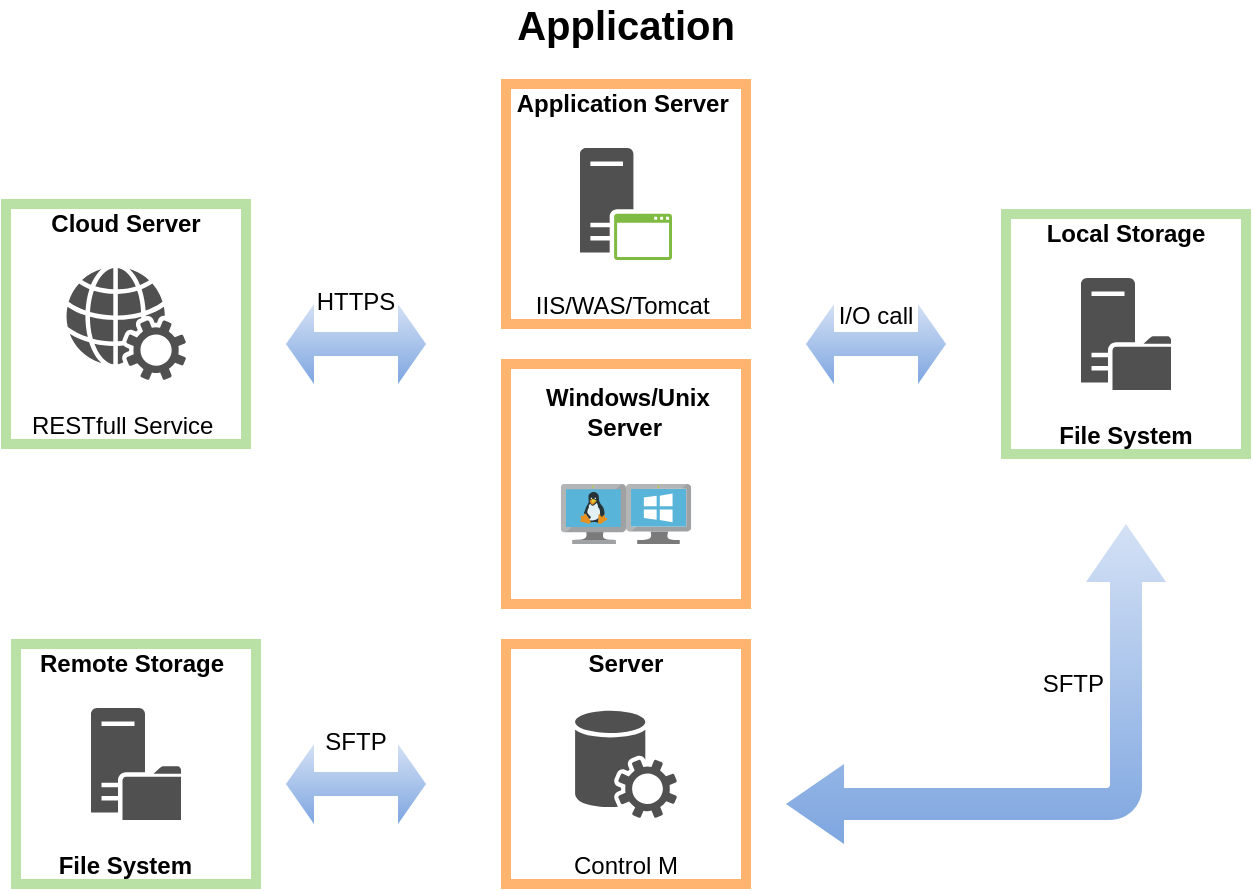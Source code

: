<mxfile version="13.6.9" type="github">
  <diagram id="ooo_lThBW3f-kNAWSfSv" name="Page-1">
    <mxGraphModel dx="1038" dy="580" grid="1" gridSize="10" guides="1" tooltips="1" connect="1" arrows="1" fold="1" page="1" pageScale="1" pageWidth="827" pageHeight="1169" math="0" shadow="0">
      <root>
        <mxCell id="0" />
        <mxCell id="1" parent="0" />
        <mxCell id="XG3Vg-fir7J1auHV95Xj-5" value="&lt;div style=&quot;text-align: center&quot;&gt;&lt;b&gt;&amp;nbsp;Application Server&lt;/b&gt;&lt;span&gt;&amp;nbsp;&lt;/span&gt;&lt;/div&gt;&lt;br&gt;&lt;br&gt;&lt;br&gt;&lt;br&gt;&lt;br&gt;&lt;br&gt;&lt;div style=&quot;text-align: center&quot;&gt;&lt;span&gt;IIS/WAS/Tomcat&lt;/span&gt;&lt;/div&gt;" style="whiteSpace=wrap;html=1;aspect=fixed;shadow=0;labelBackgroundColor=none;sketch=0;align=left;fillColor=none;strokeColor=#FFB570;strokeWidth=5;" vertex="1" parent="1">
          <mxGeometry x="370" y="80" width="120" height="120" as="geometry" />
        </mxCell>
        <mxCell id="XG3Vg-fir7J1auHV95Xj-7" value="" style="aspect=fixed;html=1;points=[];align=center;image;fontSize=12;image=img/lib/mscae/VM_Linux.svg;shadow=0;labelBackgroundColor=none;sketch=0;strokeColor=#FFB570;strokeWidth=5;fillColor=none;gradientColor=none;" vertex="1" parent="1">
          <mxGeometry x="397.39" y="280" width="32.61" height="30" as="geometry" />
        </mxCell>
        <mxCell id="XG3Vg-fir7J1auHV95Xj-8" value="" style="aspect=fixed;html=1;points=[];align=center;image;fontSize=12;image=img/lib/mscae/VirtualMachineWindows.svg;shadow=0;labelBackgroundColor=none;sketch=0;strokeColor=#FFB570;strokeWidth=5;fillColor=none;gradientColor=none;" vertex="1" parent="1">
          <mxGeometry x="430" y="280" width="32.61" height="30" as="geometry" />
        </mxCell>
        <mxCell id="XG3Vg-fir7J1auHV95Xj-9" value="" style="pointerEvents=1;shadow=0;dashed=0;html=1;strokeColor=none;fillColor=#505050;labelPosition=center;verticalLabelPosition=bottom;verticalAlign=top;outlineConnect=0;align=center;shape=mxgraph.office.servers.application_server_green;labelBackgroundColor=none;sketch=0;" vertex="1" parent="1">
          <mxGeometry x="407" y="112" width="46" height="56" as="geometry" />
        </mxCell>
        <mxCell id="XG3Vg-fir7J1auHV95Xj-10" value="" style="pointerEvents=1;shadow=0;dashed=0;html=1;strokeColor=none;fillColor=#505050;labelPosition=center;verticalLabelPosition=bottom;verticalAlign=top;outlineConnect=0;align=center;shape=mxgraph.office.servers.file_server;labelBackgroundColor=none;sketch=0;" vertex="1" parent="1">
          <mxGeometry x="657.5" y="177" width="45" height="56" as="geometry" />
        </mxCell>
        <mxCell id="XG3Vg-fir7J1auHV95Xj-11" value="" style="pointerEvents=1;shadow=0;dashed=0;html=1;strokeColor=none;fillColor=#505050;labelPosition=center;verticalLabelPosition=bottom;verticalAlign=top;outlineConnect=0;align=center;shape=mxgraph.office.servers.file_server;labelBackgroundColor=none;sketch=0;" vertex="1" parent="1">
          <mxGeometry x="162.5" y="392" width="45" height="56" as="geometry" />
        </mxCell>
        <mxCell id="XG3Vg-fir7J1auHV95Xj-12" value="" style="pointerEvents=1;shadow=0;dashed=0;html=1;strokeColor=none;fillColor=#505050;labelPosition=center;verticalLabelPosition=bottom;verticalAlign=top;outlineConnect=0;align=center;shape=mxgraph.office.services.web_services;labelBackgroundColor=none;sketch=0;" vertex="1" parent="1">
          <mxGeometry x="150" y="172" width="60" height="56" as="geometry" />
        </mxCell>
        <mxCell id="XG3Vg-fir7J1auHV95Xj-13" value="" style="pointerEvents=1;shadow=0;dashed=0;html=1;strokeColor=none;fillColor=#505050;labelPosition=center;verticalLabelPosition=bottom;verticalAlign=top;outlineConnect=0;align=center;shape=mxgraph.office.services.central_management_service;labelBackgroundColor=none;sketch=0;" vertex="1" parent="1">
          <mxGeometry x="404.5" y="393" width="51" height="54" as="geometry" />
        </mxCell>
        <mxCell id="XG3Vg-fir7J1auHV95Xj-15" value="&lt;div&gt;&lt;b&gt;&amp;nbsp;Local Storage&lt;/b&gt;&lt;span&gt;&amp;nbsp;&lt;/span&gt;&lt;/div&gt;&lt;br&gt;&lt;br&gt;&lt;br&gt;&lt;br&gt;&lt;br&gt;&lt;br&gt;&lt;div&gt;&lt;span&gt;&lt;b&gt;File System&lt;/b&gt;&lt;/span&gt;&lt;/div&gt;" style="whiteSpace=wrap;html=1;aspect=fixed;shadow=0;labelBackgroundColor=none;sketch=0;align=center;fillColor=none;strokeWidth=5;strokeColor=#B9E0A5;" vertex="1" parent="1">
          <mxGeometry x="620" y="145" width="120" height="120" as="geometry" />
        </mxCell>
        <mxCell id="XG3Vg-fir7J1auHV95Xj-16" value="&lt;div style=&quot;text-align: center&quot;&gt;&lt;b&gt;Windows/Unix Server&lt;/b&gt;&lt;span&gt;&amp;nbsp;&lt;/span&gt;&lt;br&gt;&lt;/div&gt;&lt;div style=&quot;text-align: center&quot;&gt;&lt;span&gt;&lt;br&gt;&lt;/span&gt;&lt;/div&gt;&lt;div style=&quot;text-align: center&quot;&gt;&lt;span&gt;&lt;br&gt;&lt;/span&gt;&lt;/div&gt;&lt;br&gt;&lt;br&gt;&lt;br&gt;" style="whiteSpace=wrap;html=1;aspect=fixed;shadow=0;labelBackgroundColor=none;sketch=0;align=left;fillColor=none;strokeColor=#FFB570;strokeWidth=5;" vertex="1" parent="1">
          <mxGeometry x="370" y="220" width="120" height="120" as="geometry" />
        </mxCell>
        <mxCell id="XG3Vg-fir7J1auHV95Xj-17" value="&lt;div&gt;&lt;b&gt;&amp;nbsp;Server&lt;/b&gt;&lt;span&gt;&amp;nbsp;&lt;/span&gt;&lt;/div&gt;&lt;br&gt;&lt;br&gt;&lt;br&gt;&lt;br&gt;&lt;br&gt;&lt;br&gt;&lt;div&gt;&lt;span&gt;Control M&lt;/span&gt;&lt;/div&gt;" style="whiteSpace=wrap;html=1;aspect=fixed;shadow=0;labelBackgroundColor=none;sketch=0;align=center;fillColor=none;strokeColor=#FFB570;strokeWidth=5;" vertex="1" parent="1">
          <mxGeometry x="370" y="360" width="120" height="120" as="geometry" />
        </mxCell>
        <mxCell id="XG3Vg-fir7J1auHV95Xj-18" value="&lt;div&gt;&lt;b&gt;&amp;nbsp;Cloud Server&lt;/b&gt;&lt;span&gt;&amp;nbsp;&lt;/span&gt;&lt;/div&gt;&lt;br&gt;&lt;br&gt;&lt;br&gt;&lt;br&gt;&lt;br&gt;&lt;br&gt;&lt;div&gt;&lt;span&gt;RESTfull Service&amp;nbsp;&lt;/span&gt;&lt;/div&gt;" style="whiteSpace=wrap;html=1;aspect=fixed;shadow=0;labelBackgroundColor=none;sketch=0;align=center;fillColor=none;strokeWidth=5;strokeColor=#B9E0A5;" vertex="1" parent="1">
          <mxGeometry x="120" y="140" width="120" height="120" as="geometry" />
        </mxCell>
        <mxCell id="XG3Vg-fir7J1auHV95Xj-19" value="&lt;div style=&quot;text-align: center&quot;&gt;&lt;b&gt;&amp;nbsp; &amp;nbsp;Remote Storage&lt;/b&gt;&lt;span&gt;&amp;nbsp;&lt;/span&gt;&lt;/div&gt;&lt;br&gt;&lt;br&gt;&lt;br&gt;&lt;br&gt;&lt;br&gt;&lt;br&gt;&lt;div style=&quot;text-align: center&quot;&gt;&lt;span&gt;&lt;b&gt;File System&lt;/b&gt;&lt;/span&gt;&lt;/div&gt;" style="whiteSpace=wrap;html=1;aspect=fixed;shadow=0;labelBackgroundColor=none;sketch=0;align=left;fillColor=none;strokeWidth=5;strokeColor=#B9E0A5;" vertex="1" parent="1">
          <mxGeometry x="125" y="360" width="120" height="120" as="geometry" />
        </mxCell>
        <mxCell id="XG3Vg-fir7J1auHV95Xj-21" value="I/O call&lt;br&gt;&lt;br&gt;&lt;br&gt;" style="shape=doubleArrow;whiteSpace=wrap;html=1;shadow=0;labelBackgroundColor=none;sketch=0;strokeWidth=5;fillColor=#7EA6E0;strokeColor=none;gradientDirection=north;gradientColor=#D4E1F5;" vertex="1" parent="1">
          <mxGeometry x="520" y="190" width="70" height="40" as="geometry" />
        </mxCell>
        <mxCell id="XG3Vg-fir7J1auHV95Xj-22" value="HTTPS&lt;br&gt;&lt;br&gt;&lt;br&gt;&lt;br&gt;" style="shape=doubleArrow;whiteSpace=wrap;html=1;shadow=0;labelBackgroundColor=none;sketch=0;strokeWidth=5;fillColor=#7EA6E0;strokeColor=none;gradientDirection=north;gradientColor=#D4E1F5;" vertex="1" parent="1">
          <mxGeometry x="260" y="190" width="70" height="40" as="geometry" />
        </mxCell>
        <mxCell id="XG3Vg-fir7J1auHV95Xj-24" value="SFTP&lt;br&gt;&lt;br&gt;&lt;br&gt;&lt;br&gt;" style="shape=doubleArrow;whiteSpace=wrap;html=1;shadow=0;labelBackgroundColor=none;sketch=0;strokeWidth=5;fillColor=#7EA6E0;strokeColor=none;gradientDirection=north;gradientColor=#D4E1F5;" vertex="1" parent="1">
          <mxGeometry x="260" y="410" width="70" height="40" as="geometry" />
        </mxCell>
        <mxCell id="XG3Vg-fir7J1auHV95Xj-26" value="&lt;div&gt;&lt;span&gt;&amp;nbsp; &amp;nbsp; &amp;nbsp; &amp;nbsp; &amp;nbsp; &amp;nbsp; &amp;nbsp; &amp;nbsp; &amp;nbsp; &amp;nbsp; &amp;nbsp; &amp;nbsp;SFTP&amp;nbsp; &amp;nbsp; &amp;nbsp; &amp;nbsp; &amp;nbsp;&lt;/span&gt;&lt;/div&gt;" style="html=1;shadow=0;dashed=0;align=right;verticalAlign=middle;shape=mxgraph.arrows2.bendDoubleArrow;dy=8;dx=29;arrowHead=40;rounded=1;labelBackgroundColor=none;sketch=0;strokeWidth=1;fillColor=#7EA6E0;gradientColor=#D4E1F5;direction=west;strokeColor=none;" vertex="1" parent="1">
          <mxGeometry x="510" y="300" width="190" height="160" as="geometry" />
        </mxCell>
        <mxCell id="XG3Vg-fir7J1auHV95Xj-27" value="&lt;b&gt;&lt;font style=&quot;font-size: 20px&quot;&gt;Application&lt;/font&gt;&lt;/b&gt;" style="text;html=1;strokeColor=none;fillColor=none;align=center;verticalAlign=middle;whiteSpace=wrap;rounded=0;shadow=0;labelBackgroundColor=none;sketch=0;" vertex="1" parent="1">
          <mxGeometry x="410" y="40" width="40" height="20" as="geometry" />
        </mxCell>
      </root>
    </mxGraphModel>
  </diagram>
</mxfile>
